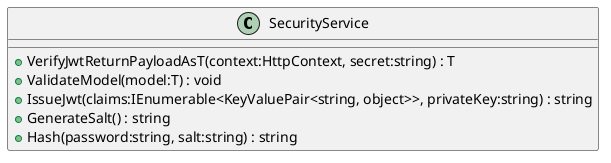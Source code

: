 @startuml
class SecurityService {
    + VerifyJwtReturnPayloadAsT(context:HttpContext, secret:string) : T
    + ValidateModel(model:T) : void
    + IssueJwt(claims:IEnumerable<KeyValuePair<string, object>>, privateKey:string) : string
    + GenerateSalt() : string
    + Hash(password:string, salt:string) : string
}
@enduml
